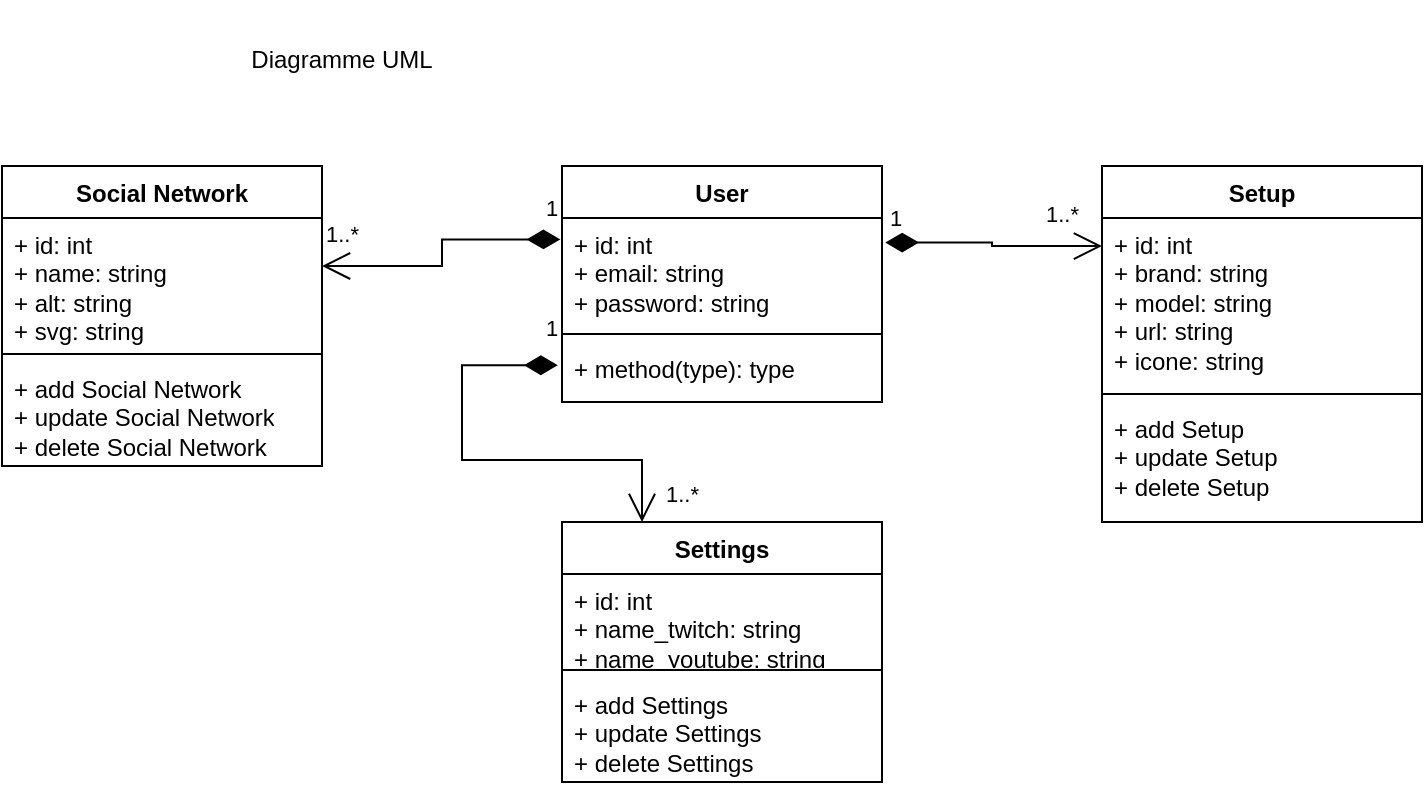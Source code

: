 <mxfile version="21.2.1" type="device">
  <diagram name="Page-1" id="e7e014a7-5840-1c2e-5031-d8a46d1fe8dd">
    <mxGraphModel dx="867" dy="697" grid="1" gridSize="10" guides="1" tooltips="1" connect="1" arrows="1" fold="1" page="1" pageScale="1" pageWidth="1169" pageHeight="826" background="none" math="0" shadow="0">
      <root>
        <mxCell id="0" />
        <mxCell id="1" parent="0" />
        <mxCell id="8ynUDpAUaz1vQAEJY_Aj-41" value="Settings" style="swimlane;fontStyle=1;align=center;verticalAlign=top;childLayout=stackLayout;horizontal=1;startSize=26;horizontalStack=0;resizeParent=1;resizeParentMax=0;resizeLast=0;collapsible=1;marginBottom=0;whiteSpace=wrap;html=1;" parent="1" vertex="1">
          <mxGeometry x="340" y="271" width="160" height="130" as="geometry" />
        </mxCell>
        <mxCell id="8ynUDpAUaz1vQAEJY_Aj-42" value="+ id: int&lt;br style=&quot;border-color: var(--border-color);&quot;&gt;+ name_twitch: string&lt;br&gt;+ name_youtube: string" style="text;strokeColor=none;fillColor=none;align=left;verticalAlign=top;spacingLeft=4;spacingRight=4;overflow=hidden;rotatable=0;points=[[0,0.5],[1,0.5]];portConstraint=eastwest;whiteSpace=wrap;html=1;" parent="8ynUDpAUaz1vQAEJY_Aj-41" vertex="1">
          <mxGeometry y="26" width="160" height="44" as="geometry" />
        </mxCell>
        <mxCell id="8ynUDpAUaz1vQAEJY_Aj-43" value="" style="line;strokeWidth=1;fillColor=none;align=left;verticalAlign=middle;spacingTop=-1;spacingLeft=3;spacingRight=3;rotatable=0;labelPosition=right;points=[];portConstraint=eastwest;strokeColor=inherit;" parent="8ynUDpAUaz1vQAEJY_Aj-41" vertex="1">
          <mxGeometry y="70" width="160" height="8" as="geometry" />
        </mxCell>
        <mxCell id="8ynUDpAUaz1vQAEJY_Aj-44" value="+ add Settings&lt;br style=&quot;border-color: var(--border-color);&quot;&gt;+ update Settings&lt;br style=&quot;border-color: var(--border-color);&quot;&gt;+ delete Settings" style="text;strokeColor=none;fillColor=none;align=left;verticalAlign=top;spacingLeft=4;spacingRight=4;overflow=hidden;rotatable=0;points=[[0,0.5],[1,0.5]];portConstraint=eastwest;whiteSpace=wrap;html=1;" parent="8ynUDpAUaz1vQAEJY_Aj-41" vertex="1">
          <mxGeometry y="78" width="160" height="52" as="geometry" />
        </mxCell>
        <mxCell id="8ynUDpAUaz1vQAEJY_Aj-45" value="Social Network" style="swimlane;fontStyle=1;align=center;verticalAlign=top;childLayout=stackLayout;horizontal=1;startSize=26;horizontalStack=0;resizeParent=1;resizeParentMax=0;resizeLast=0;collapsible=1;marginBottom=0;whiteSpace=wrap;html=1;" parent="1" vertex="1">
          <mxGeometry x="60" y="93" width="160" height="150" as="geometry" />
        </mxCell>
        <mxCell id="8ynUDpAUaz1vQAEJY_Aj-46" value="+ id: int&lt;br&gt;+ name: string&lt;br&gt;+ alt: string&lt;br&gt;+ svg: string" style="text;strokeColor=none;fillColor=none;align=left;verticalAlign=top;spacingLeft=4;spacingRight=4;overflow=hidden;rotatable=0;points=[[0,0.5],[1,0.5]];portConstraint=eastwest;whiteSpace=wrap;html=1;" parent="8ynUDpAUaz1vQAEJY_Aj-45" vertex="1">
          <mxGeometry y="26" width="160" height="64" as="geometry" />
        </mxCell>
        <mxCell id="8ynUDpAUaz1vQAEJY_Aj-47" value="" style="line;strokeWidth=1;fillColor=none;align=left;verticalAlign=middle;spacingTop=-1;spacingLeft=3;spacingRight=3;rotatable=0;labelPosition=right;points=[];portConstraint=eastwest;strokeColor=inherit;" parent="8ynUDpAUaz1vQAEJY_Aj-45" vertex="1">
          <mxGeometry y="90" width="160" height="8" as="geometry" />
        </mxCell>
        <mxCell id="8ynUDpAUaz1vQAEJY_Aj-48" value="+ add&amp;nbsp;Social Network&lt;br style=&quot;border-color: var(--border-color);&quot;&gt;+ update&amp;nbsp;Social Network&lt;br style=&quot;border-color: var(--border-color);&quot;&gt;+ delete&amp;nbsp;Social Network" style="text;strokeColor=none;fillColor=none;align=left;verticalAlign=top;spacingLeft=4;spacingRight=4;overflow=hidden;rotatable=0;points=[[0,0.5],[1,0.5]];portConstraint=eastwest;whiteSpace=wrap;html=1;" parent="8ynUDpAUaz1vQAEJY_Aj-45" vertex="1">
          <mxGeometry y="98" width="160" height="52" as="geometry" />
        </mxCell>
        <mxCell id="8ynUDpAUaz1vQAEJY_Aj-49" value="User" style="swimlane;fontStyle=1;align=center;verticalAlign=top;childLayout=stackLayout;horizontal=1;startSize=26;horizontalStack=0;resizeParent=1;resizeParentMax=0;resizeLast=0;collapsible=1;marginBottom=0;whiteSpace=wrap;html=1;" parent="1" vertex="1">
          <mxGeometry x="340" y="93" width="160" height="118" as="geometry" />
        </mxCell>
        <mxCell id="8ynUDpAUaz1vQAEJY_Aj-50" value="+ id: int&lt;br&gt;+ email: string&lt;br&gt;+ password: string" style="text;strokeColor=none;fillColor=none;align=left;verticalAlign=top;spacingLeft=4;spacingRight=4;overflow=hidden;rotatable=0;points=[[0,0.5],[1,0.5]];portConstraint=eastwest;whiteSpace=wrap;html=1;" parent="8ynUDpAUaz1vQAEJY_Aj-49" vertex="1">
          <mxGeometry y="26" width="160" height="54" as="geometry" />
        </mxCell>
        <mxCell id="8ynUDpAUaz1vQAEJY_Aj-51" value="" style="line;strokeWidth=1;fillColor=none;align=left;verticalAlign=middle;spacingTop=-1;spacingLeft=3;spacingRight=3;rotatable=0;labelPosition=right;points=[];portConstraint=eastwest;strokeColor=inherit;" parent="8ynUDpAUaz1vQAEJY_Aj-49" vertex="1">
          <mxGeometry y="80" width="160" height="8" as="geometry" />
        </mxCell>
        <mxCell id="8ynUDpAUaz1vQAEJY_Aj-52" value="+ method(type): type" style="text;strokeColor=none;fillColor=none;align=left;verticalAlign=top;spacingLeft=4;spacingRight=4;overflow=hidden;rotatable=0;points=[[0,0.5],[1,0.5]];portConstraint=eastwest;whiteSpace=wrap;html=1;" parent="8ynUDpAUaz1vQAEJY_Aj-49" vertex="1">
          <mxGeometry y="88" width="160" height="30" as="geometry" />
        </mxCell>
        <mxCell id="8ynUDpAUaz1vQAEJY_Aj-57" value="Setup" style="swimlane;fontStyle=1;align=center;verticalAlign=top;childLayout=stackLayout;horizontal=1;startSize=26;horizontalStack=0;resizeParent=1;resizeParentMax=0;resizeLast=0;collapsible=1;marginBottom=0;whiteSpace=wrap;html=1;" parent="1" vertex="1">
          <mxGeometry x="610" y="93" width="160" height="178" as="geometry" />
        </mxCell>
        <mxCell id="8ynUDpAUaz1vQAEJY_Aj-58" value="+ id: int&lt;br&gt;+ brand: string&lt;br&gt;+ model: string&lt;br&gt;+ url: string&lt;br&gt;+ icone: string" style="text;strokeColor=none;fillColor=none;align=left;verticalAlign=top;spacingLeft=4;spacingRight=4;overflow=hidden;rotatable=0;points=[[0,0.5],[1,0.5]];portConstraint=eastwest;whiteSpace=wrap;html=1;" parent="8ynUDpAUaz1vQAEJY_Aj-57" vertex="1">
          <mxGeometry y="26" width="160" height="84" as="geometry" />
        </mxCell>
        <mxCell id="8ynUDpAUaz1vQAEJY_Aj-59" value="" style="line;strokeWidth=1;fillColor=none;align=left;verticalAlign=middle;spacingTop=-1;spacingLeft=3;spacingRight=3;rotatable=0;labelPosition=right;points=[];portConstraint=eastwest;strokeColor=inherit;" parent="8ynUDpAUaz1vQAEJY_Aj-57" vertex="1">
          <mxGeometry y="110" width="160" height="8" as="geometry" />
        </mxCell>
        <mxCell id="8ynUDpAUaz1vQAEJY_Aj-60" value="+ add Setup&lt;br&gt;+ update Setup&lt;br&gt;+ delete Setup" style="text;strokeColor=none;fillColor=none;align=left;verticalAlign=top;spacingLeft=4;spacingRight=4;overflow=hidden;rotatable=0;points=[[0,0.5],[1,0.5]];portConstraint=eastwest;whiteSpace=wrap;html=1;" parent="8ynUDpAUaz1vQAEJY_Aj-57" vertex="1">
          <mxGeometry y="118" width="160" height="60" as="geometry" />
        </mxCell>
        <mxCell id="8ynUDpAUaz1vQAEJY_Aj-67" value="1" style="endArrow=open;html=1;endSize=12;startArrow=diamondThin;startSize=14;startFill=1;edgeStyle=orthogonalEdgeStyle;align=left;verticalAlign=bottom;rounded=0;entryX=0.25;entryY=0;entryDx=0;entryDy=0;exitX=-0.013;exitY=0.386;exitDx=0;exitDy=0;exitPerimeter=0;" parent="1" source="8ynUDpAUaz1vQAEJY_Aj-52" target="8ynUDpAUaz1vQAEJY_Aj-41" edge="1">
          <mxGeometry x="-0.93" y="-10" relative="1" as="geometry">
            <mxPoint x="330" y="193" as="sourcePoint" />
            <mxPoint x="530" y="363" as="targetPoint" />
            <Array as="points">
              <mxPoint x="290" y="193" />
              <mxPoint x="290" y="240" />
              <mxPoint x="380" y="240" />
            </Array>
            <mxPoint as="offset" />
          </mxGeometry>
        </mxCell>
        <mxCell id="8ynUDpAUaz1vQAEJY_Aj-68" value="1" style="endArrow=open;html=1;endSize=12;startArrow=diamondThin;startSize=14;startFill=1;edgeStyle=orthogonalEdgeStyle;align=left;verticalAlign=bottom;rounded=0;exitX=-0.005;exitY=0.198;exitDx=0;exitDy=0;exitPerimeter=0;entryX=1;entryY=0.375;entryDx=0;entryDy=0;entryPerimeter=0;" parent="1" source="8ynUDpAUaz1vQAEJY_Aj-50" target="8ynUDpAUaz1vQAEJY_Aj-46" edge="1">
          <mxGeometry x="-0.861" y="-7" relative="1" as="geometry">
            <mxPoint x="290" y="243" as="sourcePoint" />
            <mxPoint x="450" y="243" as="targetPoint" />
            <mxPoint as="offset" />
          </mxGeometry>
        </mxCell>
        <mxCell id="8ynUDpAUaz1vQAEJY_Aj-69" value="&lt;span style=&quot;color: rgb(0, 0, 0); font-family: Helvetica; font-size: 11px; font-style: normal; font-variant-ligatures: normal; font-variant-caps: normal; font-weight: 400; letter-spacing: normal; orphans: 2; text-align: left; text-indent: 0px; text-transform: none; widows: 2; word-spacing: 0px; -webkit-text-stroke-width: 0px; background-color: rgb(255, 255, 255); text-decoration-thickness: initial; text-decoration-style: initial; text-decoration-color: initial; float: none; display: inline !important;&quot;&gt;1..*&lt;/span&gt;" style="text;whiteSpace=wrap;html=1;" parent="1" vertex="1">
          <mxGeometry x="220" y="113" width="40" height="40" as="geometry" />
        </mxCell>
        <mxCell id="8ynUDpAUaz1vQAEJY_Aj-70" value="&lt;span style=&quot;color: rgb(0, 0, 0); font-family: Helvetica; font-size: 11px; font-style: normal; font-variant-ligatures: normal; font-variant-caps: normal; font-weight: 400; letter-spacing: normal; orphans: 2; text-align: left; text-indent: 0px; text-transform: none; widows: 2; word-spacing: 0px; -webkit-text-stroke-width: 0px; background-color: rgb(255, 255, 255); text-decoration-thickness: initial; text-decoration-style: initial; text-decoration-color: initial; float: none; display: inline !important;&quot;&gt;1..*&lt;/span&gt;" style="text;whiteSpace=wrap;html=1;" parent="1" vertex="1">
          <mxGeometry x="390" y="243" width="40" height="40" as="geometry" />
        </mxCell>
        <mxCell id="8ynUDpAUaz1vQAEJY_Aj-73" value="1" style="endArrow=open;html=1;endSize=12;startArrow=diamondThin;startSize=14;startFill=1;edgeStyle=orthogonalEdgeStyle;align=left;verticalAlign=bottom;rounded=0;exitX=1.01;exitY=0.228;exitDx=0;exitDy=0;exitPerimeter=0;entryX=0;entryY=0.167;entryDx=0;entryDy=0;entryPerimeter=0;" parent="1" source="8ynUDpAUaz1vQAEJY_Aj-50" target="8ynUDpAUaz1vQAEJY_Aj-58" edge="1">
          <mxGeometry x="-1" y="3" relative="1" as="geometry">
            <mxPoint x="420" y="243" as="sourcePoint" />
            <mxPoint x="580" y="243" as="targetPoint" />
          </mxGeometry>
        </mxCell>
        <mxCell id="8ynUDpAUaz1vQAEJY_Aj-74" value="&lt;span style=&quot;color: rgb(0, 0, 0); font-family: Helvetica; font-size: 11px; font-style: normal; font-variant-ligatures: normal; font-variant-caps: normal; font-weight: 400; letter-spacing: normal; orphans: 2; text-align: left; text-indent: 0px; text-transform: none; widows: 2; word-spacing: 0px; -webkit-text-stroke-width: 0px; background-color: rgb(255, 255, 255); text-decoration-thickness: initial; text-decoration-style: initial; text-decoration-color: initial; float: none; display: inline !important;&quot;&gt;1..*&lt;/span&gt;" style="text;whiteSpace=wrap;html=1;" parent="1" vertex="1">
          <mxGeometry x="580" y="103" width="40" height="40" as="geometry" />
        </mxCell>
        <mxCell id="8ynUDpAUaz1vQAEJY_Aj-75" value="Diagramme UML" style="text;html=1;strokeColor=none;fillColor=none;align=center;verticalAlign=middle;whiteSpace=wrap;rounded=0;" parent="1" vertex="1">
          <mxGeometry x="180" y="10" width="100" height="60" as="geometry" />
        </mxCell>
      </root>
    </mxGraphModel>
  </diagram>
</mxfile>
